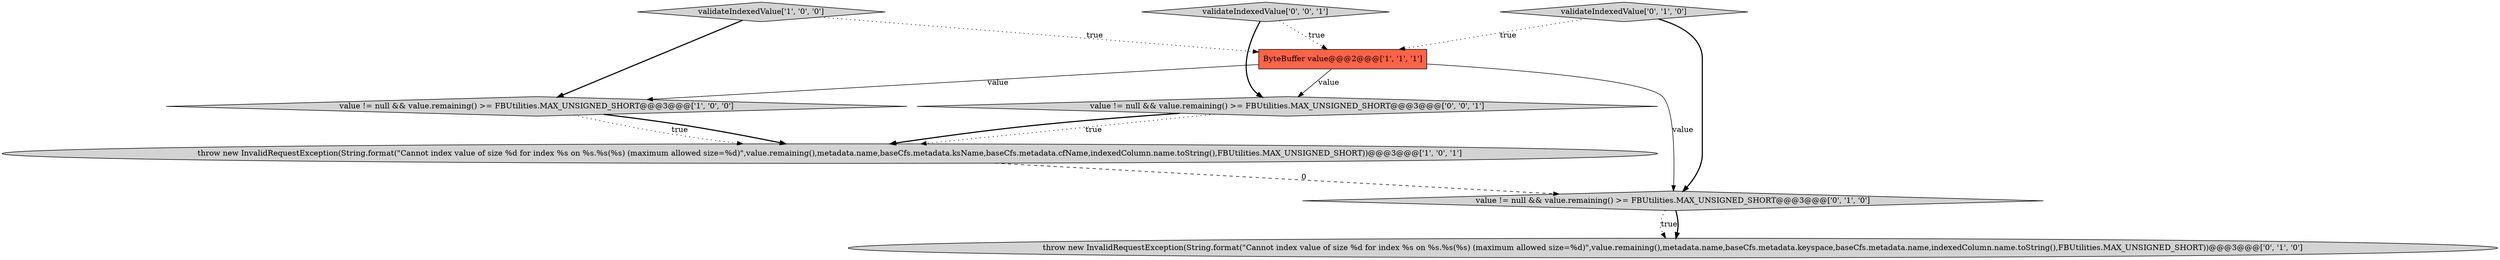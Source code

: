 digraph {
0 [style = filled, label = "ByteBuffer value@@@2@@@['1', '1', '1']", fillcolor = tomato, shape = box image = "AAA0AAABBB1BBB"];
8 [style = filled, label = "validateIndexedValue['0', '0', '1']", fillcolor = lightgray, shape = diamond image = "AAA0AAABBB3BBB"];
2 [style = filled, label = "throw new InvalidRequestException(String.format(\"Cannot index value of size %d for index %s on %s.%s(%s) (maximum allowed size=%d)\",value.remaining(),metadata.name,baseCfs.metadata.ksName,baseCfs.metadata.cfName,indexedColumn.name.toString(),FBUtilities.MAX_UNSIGNED_SHORT))@@@3@@@['1', '0', '1']", fillcolor = lightgray, shape = ellipse image = "AAA0AAABBB1BBB"];
4 [style = filled, label = "throw new InvalidRequestException(String.format(\"Cannot index value of size %d for index %s on %s.%s(%s) (maximum allowed size=%d)\",value.remaining(),metadata.name,baseCfs.metadata.keyspace,baseCfs.metadata.name,indexedColumn.name.toString(),FBUtilities.MAX_UNSIGNED_SHORT))@@@3@@@['0', '1', '0']", fillcolor = lightgray, shape = ellipse image = "AAA0AAABBB2BBB"];
1 [style = filled, label = "value != null && value.remaining() >= FBUtilities.MAX_UNSIGNED_SHORT@@@3@@@['1', '0', '0']", fillcolor = lightgray, shape = diamond image = "AAA0AAABBB1BBB"];
6 [style = filled, label = "value != null && value.remaining() >= FBUtilities.MAX_UNSIGNED_SHORT@@@3@@@['0', '1', '0']", fillcolor = lightgray, shape = diamond image = "AAA1AAABBB2BBB"];
7 [style = filled, label = "value != null && value.remaining() >= FBUtilities.MAX_UNSIGNED_SHORT@@@3@@@['0', '0', '1']", fillcolor = lightgray, shape = diamond image = "AAA0AAABBB3BBB"];
5 [style = filled, label = "validateIndexedValue['0', '1', '0']", fillcolor = lightgray, shape = diamond image = "AAA0AAABBB2BBB"];
3 [style = filled, label = "validateIndexedValue['1', '0', '0']", fillcolor = lightgray, shape = diamond image = "AAA0AAABBB1BBB"];
7->2 [style = dotted, label="true"];
1->2 [style = dotted, label="true"];
8->7 [style = bold, label=""];
5->0 [style = dotted, label="true"];
6->4 [style = dotted, label="true"];
2->6 [style = dashed, label="0"];
0->6 [style = solid, label="value"];
6->4 [style = bold, label=""];
0->1 [style = solid, label="value"];
1->2 [style = bold, label=""];
5->6 [style = bold, label=""];
3->1 [style = bold, label=""];
8->0 [style = dotted, label="true"];
0->7 [style = solid, label="value"];
3->0 [style = dotted, label="true"];
7->2 [style = bold, label=""];
}

